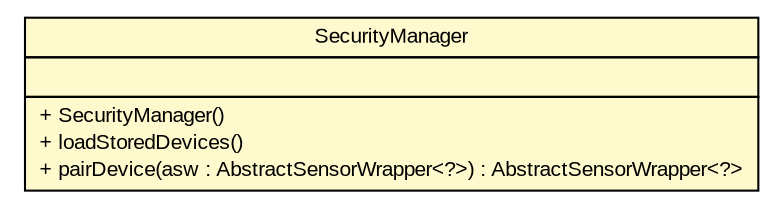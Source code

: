 #!/usr/local/bin/dot
#
# Class diagram 
# Generated by UMLGraph version R5_6 (http://www.umlgraph.org/)
#

digraph G {
	edge [fontname="arial",fontsize=10,labelfontname="arial",labelfontsize=10];
	node [fontname="arial",fontsize=10,shape=plaintext];
	nodesep=0.25;
	ranksep=0.5;
	// de.fhg.fit.biomos.sensorplatform.deprecated.SecurityManager
	c102 [label=<<table title="de.fhg.fit.biomos.sensorplatform.deprecated.SecurityManager" border="0" cellborder="1" cellspacing="0" cellpadding="2" port="p" bgcolor="lemonChiffon" href="./SecurityManager.html">
		<tr><td><table border="0" cellspacing="0" cellpadding="1">
<tr><td align="center" balign="center"> SecurityManager </td></tr>
		</table></td></tr>
		<tr><td><table border="0" cellspacing="0" cellpadding="1">
<tr><td align="left" balign="left">  </td></tr>
		</table></td></tr>
		<tr><td><table border="0" cellspacing="0" cellpadding="1">
<tr><td align="left" balign="left"> + SecurityManager() </td></tr>
<tr><td align="left" balign="left"> + loadStoredDevices() </td></tr>
<tr><td align="left" balign="left"> + pairDevice(asw : AbstractSensorWrapper&lt;?&gt;) : AbstractSensorWrapper&lt;?&gt; </td></tr>
		</table></td></tr>
		</table>>, URL="./SecurityManager.html", fontname="arial", fontcolor="black", fontsize=10.0];
}


